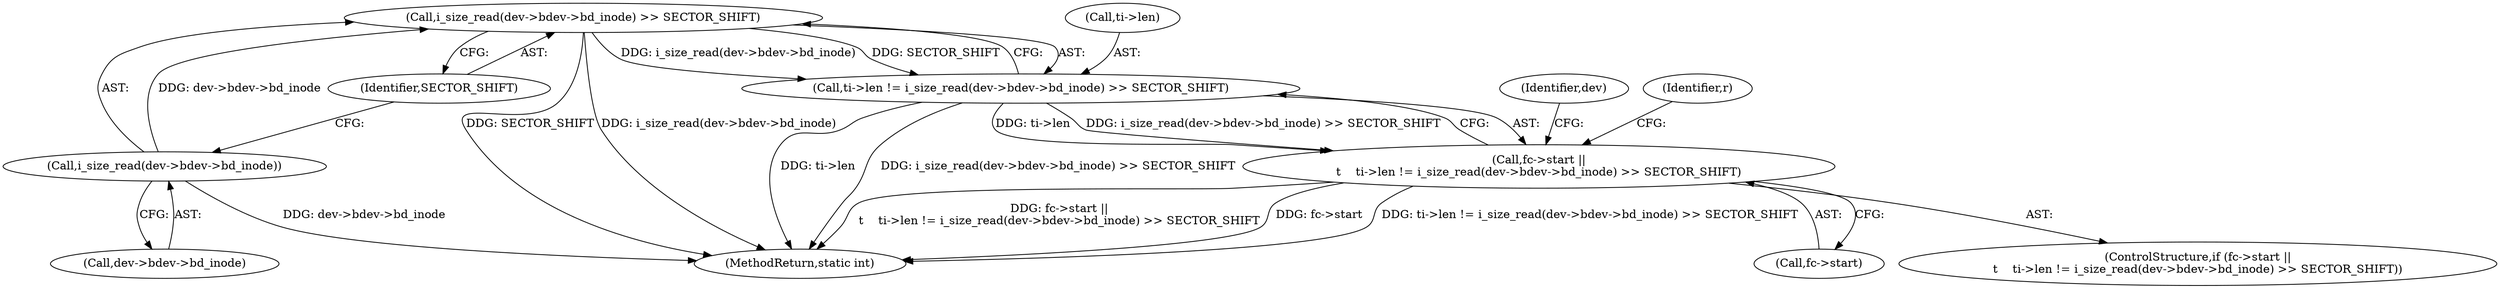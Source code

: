digraph "0_linux_ec8013beddd717d1740cfefb1a9b900deef85462@API" {
"1000131" [label="(Call,i_size_read(dev->bdev->bd_inode) >> SECTOR_SHIFT)"];
"1000132" [label="(Call,i_size_read(dev->bdev->bd_inode))"];
"1000127" [label="(Call,ti->len != i_size_read(dev->bdev->bd_inode) >> SECTOR_SHIFT)"];
"1000123" [label="(Call,fc->start ||\n\t    ti->len != i_size_read(dev->bdev->bd_inode) >> SECTOR_SHIFT)"];
"1000133" [label="(Call,dev->bdev->bd_inode)"];
"1000131" [label="(Call,i_size_read(dev->bdev->bd_inode) >> SECTOR_SHIFT)"];
"1000146" [label="(Identifier,dev)"];
"1000138" [label="(Identifier,SECTOR_SHIFT)"];
"1000128" [label="(Call,ti->len)"];
"1000153" [label="(MethodReturn,static int)"];
"1000124" [label="(Call,fc->start)"];
"1000127" [label="(Call,ti->len != i_size_read(dev->bdev->bd_inode) >> SECTOR_SHIFT)"];
"1000123" [label="(Call,fc->start ||\n\t    ti->len != i_size_read(dev->bdev->bd_inode) >> SECTOR_SHIFT)"];
"1000140" [label="(Identifier,r)"];
"1000122" [label="(ControlStructure,if (fc->start ||\n\t    ti->len != i_size_read(dev->bdev->bd_inode) >> SECTOR_SHIFT))"];
"1000132" [label="(Call,i_size_read(dev->bdev->bd_inode))"];
"1000131" -> "1000127"  [label="AST: "];
"1000131" -> "1000138"  [label="CFG: "];
"1000132" -> "1000131"  [label="AST: "];
"1000138" -> "1000131"  [label="AST: "];
"1000127" -> "1000131"  [label="CFG: "];
"1000131" -> "1000153"  [label="DDG: i_size_read(dev->bdev->bd_inode)"];
"1000131" -> "1000153"  [label="DDG: SECTOR_SHIFT"];
"1000131" -> "1000127"  [label="DDG: i_size_read(dev->bdev->bd_inode)"];
"1000131" -> "1000127"  [label="DDG: SECTOR_SHIFT"];
"1000132" -> "1000131"  [label="DDG: dev->bdev->bd_inode"];
"1000132" -> "1000133"  [label="CFG: "];
"1000133" -> "1000132"  [label="AST: "];
"1000138" -> "1000132"  [label="CFG: "];
"1000132" -> "1000153"  [label="DDG: dev->bdev->bd_inode"];
"1000127" -> "1000123"  [label="AST: "];
"1000128" -> "1000127"  [label="AST: "];
"1000123" -> "1000127"  [label="CFG: "];
"1000127" -> "1000153"  [label="DDG: ti->len"];
"1000127" -> "1000153"  [label="DDG: i_size_read(dev->bdev->bd_inode) >> SECTOR_SHIFT"];
"1000127" -> "1000123"  [label="DDG: ti->len"];
"1000127" -> "1000123"  [label="DDG: i_size_read(dev->bdev->bd_inode) >> SECTOR_SHIFT"];
"1000123" -> "1000122"  [label="AST: "];
"1000123" -> "1000124"  [label="CFG: "];
"1000124" -> "1000123"  [label="AST: "];
"1000140" -> "1000123"  [label="CFG: "];
"1000146" -> "1000123"  [label="CFG: "];
"1000123" -> "1000153"  [label="DDG: ti->len != i_size_read(dev->bdev->bd_inode) >> SECTOR_SHIFT"];
"1000123" -> "1000153"  [label="DDG: fc->start ||\n\t    ti->len != i_size_read(dev->bdev->bd_inode) >> SECTOR_SHIFT"];
"1000123" -> "1000153"  [label="DDG: fc->start"];
}

